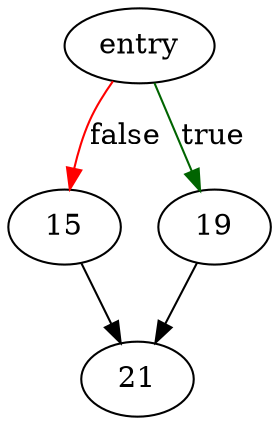 digraph "handle_line_error" {
	// Node definitions.
	2 [label=entry];
	15;
	19;
	21;

	// Edge definitions.
	2 -> 15 [
		color=red
		label=false
	];
	2 -> 19 [
		color=darkgreen
		label=true
	];
	15 -> 21;
	19 -> 21;
}